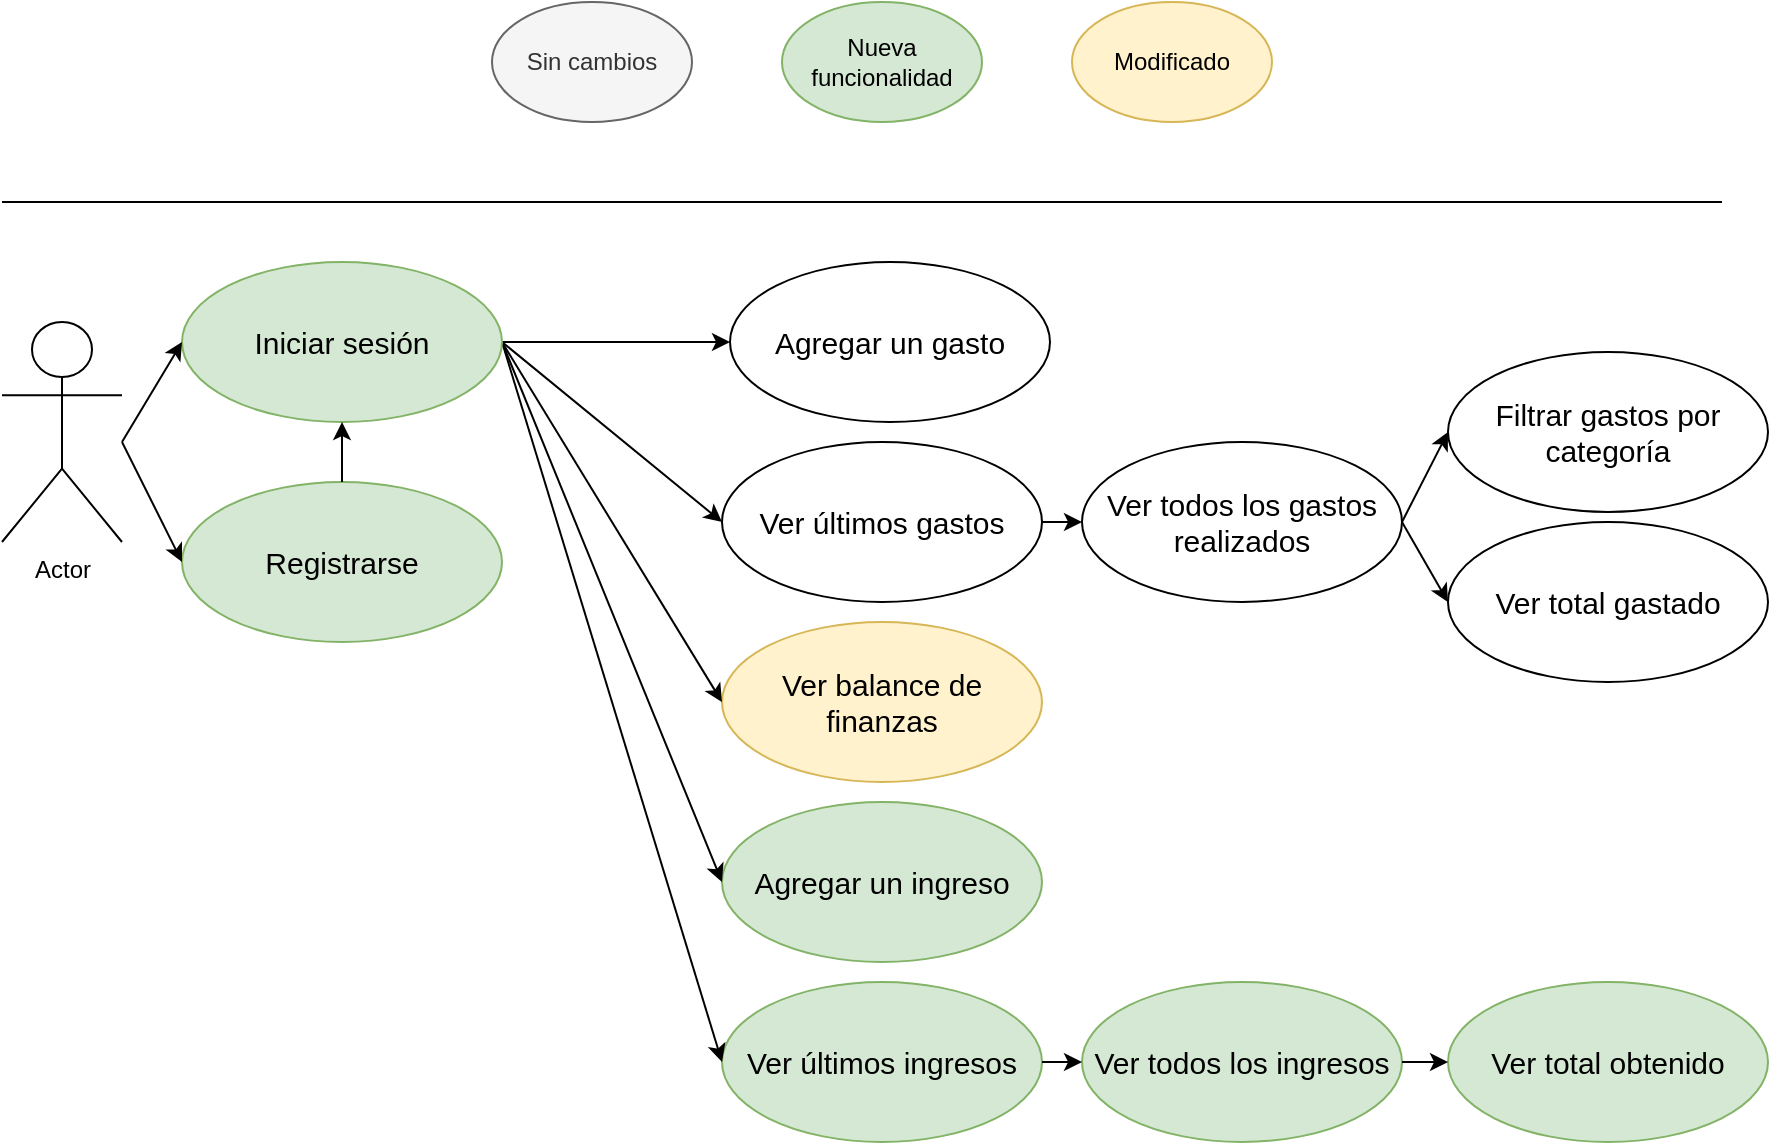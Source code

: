 <mxfile version="13.1.3" type="device"><diagram id="UXEQXVT69Z4VLNlycUqq" name="Page-1"><mxGraphModel dx="2009" dy="765" grid="1" gridSize="10" guides="1" tooltips="1" connect="1" arrows="1" fold="1" page="1" pageScale="1" pageWidth="827" pageHeight="1169" math="0" shadow="0"><root><mxCell id="0"/><mxCell id="1" parent="0"/><mxCell id="g9ul40iiriYAmNIs7x3w-1" value="Actor" style="shape=umlActor;verticalLabelPosition=bottom;labelBackgroundColor=#ffffff;verticalAlign=top;html=1;outlineConnect=0;" parent="1" vertex="1"><mxGeometry x="-60" y="180" width="60" height="110" as="geometry"/></mxCell><mxCell id="g9ul40iiriYAmNIs7x3w-2" value="&lt;font style=&quot;font-size: 15px&quot;&gt;Filtrar gastos por categoría&lt;/font&gt;" style="ellipse;whiteSpace=wrap;html=1;" parent="1" vertex="1"><mxGeometry x="663" y="195" width="160" height="80" as="geometry"/></mxCell><mxCell id="g9ul40iiriYAmNIs7x3w-3" value="&lt;p&gt;&lt;font style=&quot;font-size: 15px&quot;&gt;Ver todos los gastos realizados&lt;/font&gt;&lt;/p&gt;" style="ellipse;whiteSpace=wrap;html=1;" parent="1" vertex="1"><mxGeometry x="480" y="240" width="160" height="80" as="geometry"/></mxCell><mxCell id="g9ul40iiriYAmNIs7x3w-4" value="&lt;font style=&quot;font-size: 15px&quot;&gt;Ver total gastado&lt;/font&gt;" style="ellipse;whiteSpace=wrap;html=1;" parent="1" vertex="1"><mxGeometry x="663" y="280" width="160" height="80" as="geometry"/></mxCell><mxCell id="g9ul40iiriYAmNIs7x3w-5" value="Sin cambios" style="ellipse;whiteSpace=wrap;html=1;fillColor=#f5f5f5;strokeColor=#666666;fontColor=#333333;" parent="1" vertex="1"><mxGeometry x="185" y="20" width="100" height="60" as="geometry"/></mxCell><mxCell id="g9ul40iiriYAmNIs7x3w-6" value="Modificado&lt;br&gt;" style="ellipse;whiteSpace=wrap;html=1;fillColor=#fff2cc;strokeColor=#d6b656;" parent="1" vertex="1"><mxGeometry x="475" y="20" width="100" height="60" as="geometry"/></mxCell><mxCell id="g9ul40iiriYAmNIs7x3w-7" value="Nueva funcionalidad" style="ellipse;whiteSpace=wrap;html=1;fillColor=#d5e8d4;strokeColor=#82b366;" parent="1" vertex="1"><mxGeometry x="330" y="20" width="100" height="60" as="geometry"/></mxCell><mxCell id="g9ul40iiriYAmNIs7x3w-8" value="" style="endArrow=classic;html=1;entryX=0;entryY=0.5;entryDx=0;entryDy=0;exitX=1;exitY=0.5;exitDx=0;exitDy=0;" parent="1" target="g9ul40iiriYAmNIs7x3w-12" edge="1" source="ZM3L3ihCnhdMFnE0O_Yn-2"><mxGeometry width="50" height="50" relative="1" as="geometry"><mxPoint x="220" y="260" as="sourcePoint"/><mxPoint x="250" y="340" as="targetPoint"/></mxGeometry></mxCell><mxCell id="g9ul40iiriYAmNIs7x3w-9" value="" style="endArrow=classic;html=1;entryX=0;entryY=0.5;entryDx=0;entryDy=0;exitX=1;exitY=0.5;exitDx=0;exitDy=0;" parent="1" target="g9ul40iiriYAmNIs7x3w-4" edge="1" source="g9ul40iiriYAmNIs7x3w-3"><mxGeometry width="50" height="50" relative="1" as="geometry"><mxPoint x="623" y="288.5" as="sourcePoint"/><mxPoint x="433" y="338.5" as="targetPoint"/></mxGeometry></mxCell><mxCell id="g9ul40iiriYAmNIs7x3w-12" value="&lt;font style=&quot;font-size: 15px&quot;&gt;Agregar un gasto&lt;/font&gt;" style="ellipse;whiteSpace=wrap;html=1;" parent="1" vertex="1"><mxGeometry x="304" y="150" width="160" height="80" as="geometry"/></mxCell><mxCell id="g9ul40iiriYAmNIs7x3w-13" value="" style="endArrow=classic;html=1;entryX=0;entryY=0.5;entryDx=0;entryDy=0;exitX=1;exitY=0.5;exitDx=0;exitDy=0;" parent="1" source="g9ul40iiriYAmNIs7x3w-3" target="g9ul40iiriYAmNIs7x3w-2" edge="1"><mxGeometry width="50" height="50" relative="1" as="geometry"><mxPoint x="623" y="288.5" as="sourcePoint"/><mxPoint x="673" y="338.5" as="targetPoint"/></mxGeometry></mxCell><mxCell id="g9ul40iiriYAmNIs7x3w-16" value="&lt;font style=&quot;font-size: 15px&quot;&gt;Agregar un ingreso&lt;/font&gt;" style="ellipse;whiteSpace=wrap;html=1;fillColor=#d5e8d4;strokeColor=#82b366;" parent="1" vertex="1"><mxGeometry x="300" y="420" width="160" height="80" as="geometry"/></mxCell><mxCell id="g9ul40iiriYAmNIs7x3w-17" value="&lt;font style=&quot;font-size: 15px&quot;&gt;Ver últimos gastos&lt;/font&gt;" style="ellipse;whiteSpace=wrap;html=1;" parent="1" vertex="1"><mxGeometry x="300" y="240" width="160" height="80" as="geometry"/></mxCell><mxCell id="g9ul40iiriYAmNIs7x3w-18" value="" style="endArrow=classic;html=1;entryX=0;entryY=0.5;entryDx=0;entryDy=0;exitX=1;exitY=0.5;exitDx=0;exitDy=0;" parent="1" target="g9ul40iiriYAmNIs7x3w-16" edge="1" source="ZM3L3ihCnhdMFnE0O_Yn-2"><mxGeometry width="50" height="50" relative="1" as="geometry"><mxPoint x="220" y="260" as="sourcePoint"/><mxPoint x="300" y="120" as="targetPoint"/></mxGeometry></mxCell><mxCell id="g9ul40iiriYAmNIs7x3w-19" value="" style="endArrow=classic;html=1;entryX=0;entryY=0.5;entryDx=0;entryDy=0;exitX=1;exitY=0.5;exitDx=0;exitDy=0;" parent="1" target="g9ul40iiriYAmNIs7x3w-17" edge="1" source="ZM3L3ihCnhdMFnE0O_Yn-2"><mxGeometry width="50" height="50" relative="1" as="geometry"><mxPoint x="220" y="260" as="sourcePoint"/><mxPoint x="250" y="320" as="targetPoint"/></mxGeometry></mxCell><mxCell id="g9ul40iiriYAmNIs7x3w-20" value="" style="endArrow=classic;html=1;entryX=0;entryY=0.5;entryDx=0;entryDy=0;" parent="1" target="g9ul40iiriYAmNIs7x3w-3" edge="1" source="g9ul40iiriYAmNIs7x3w-17"><mxGeometry width="50" height="50" relative="1" as="geometry"><mxPoint x="460.0" y="290" as="sourcePoint"/><mxPoint x="550" y="380" as="targetPoint"/></mxGeometry></mxCell><mxCell id="g9ul40iiriYAmNIs7x3w-21" value="" style="endArrow=none;html=1;" parent="1" edge="1"><mxGeometry width="50" height="50" relative="1" as="geometry"><mxPoint x="-60" y="120" as="sourcePoint"/><mxPoint x="800" y="120" as="targetPoint"/></mxGeometry></mxCell><mxCell id="g9ul40iiriYAmNIs7x3w-25" value="&lt;font style=&quot;font-size: 15px&quot;&gt;Ver balance de finanzas&lt;/font&gt;" style="ellipse;whiteSpace=wrap;html=1;fillColor=#fff2cc;strokeColor=#d6b656;" parent="1" vertex="1"><mxGeometry x="300" y="330" width="160" height="80" as="geometry"/></mxCell><mxCell id="g9ul40iiriYAmNIs7x3w-26" value="&lt;font style=&quot;font-size: 15px&quot;&gt;Ver últimos ingresos&lt;/font&gt;" style="ellipse;whiteSpace=wrap;html=1;fillColor=#d5e8d4;strokeColor=#82b366;" parent="1" vertex="1"><mxGeometry x="300" y="510" width="160" height="80" as="geometry"/></mxCell><mxCell id="g9ul40iiriYAmNIs7x3w-27" value="" style="endArrow=classic;html=1;entryX=0;entryY=0.5;entryDx=0;entryDy=0;exitX=1;exitY=0.5;exitDx=0;exitDy=0;" parent="1" target="g9ul40iiriYAmNIs7x3w-26" edge="1" source="ZM3L3ihCnhdMFnE0O_Yn-2"><mxGeometry width="50" height="50" relative="1" as="geometry"><mxPoint x="220" y="260" as="sourcePoint"/><mxPoint x="620" y="480" as="targetPoint"/></mxGeometry></mxCell><mxCell id="g9ul40iiriYAmNIs7x3w-28" value="" style="endArrow=classic;html=1;entryX=0;entryY=0.5;entryDx=0;entryDy=0;exitX=1;exitY=0.5;exitDx=0;exitDy=0;" parent="1" target="g9ul40iiriYAmNIs7x3w-25" edge="1" source="ZM3L3ihCnhdMFnE0O_Yn-2"><mxGeometry width="50" height="50" relative="1" as="geometry"><mxPoint x="220" y="260" as="sourcePoint"/><mxPoint x="620" y="480" as="targetPoint"/></mxGeometry></mxCell><mxCell id="g9ul40iiriYAmNIs7x3w-30" value="&lt;p&gt;&lt;font style=&quot;font-size: 15px&quot;&gt;Ver todos los ingresos&lt;/font&gt;&lt;/p&gt;" style="ellipse;whiteSpace=wrap;html=1;fillColor=#d5e8d4;strokeColor=#82b366;" parent="1" vertex="1"><mxGeometry x="480" y="510" width="160" height="80" as="geometry"/></mxCell><mxCell id="g9ul40iiriYAmNIs7x3w-31" value="&lt;font style=&quot;font-size: 15px&quot;&gt;Ver total obtenido&lt;/font&gt;" style="ellipse;whiteSpace=wrap;html=1;fillColor=#d5e8d4;strokeColor=#82b366;" parent="1" vertex="1"><mxGeometry x="663" y="510" width="160" height="80" as="geometry"/></mxCell><mxCell id="g9ul40iiriYAmNIs7x3w-32" value="" style="endArrow=classic;html=1;entryX=0;entryY=0.5;entryDx=0;entryDy=0;exitX=1;exitY=0.5;exitDx=0;exitDy=0;" parent="1" source="g9ul40iiriYAmNIs7x3w-30" target="g9ul40iiriYAmNIs7x3w-31" edge="1"><mxGeometry width="50" height="50" relative="1" as="geometry"><mxPoint x="420" y="658.5" as="sourcePoint"/><mxPoint x="470" y="608.5" as="targetPoint"/></mxGeometry></mxCell><mxCell id="g9ul40iiriYAmNIs7x3w-34" value="" style="endArrow=classic;html=1;exitX=1;exitY=0.5;exitDx=0;exitDy=0;entryX=0;entryY=0.5;entryDx=0;entryDy=0;" parent="1" target="g9ul40iiriYAmNIs7x3w-30" edge="1" source="g9ul40iiriYAmNIs7x3w-26"><mxGeometry width="50" height="50" relative="1" as="geometry"><mxPoint x="460.0" y="558.5" as="sourcePoint"/><mxPoint x="550" y="648.5" as="targetPoint"/></mxGeometry></mxCell><mxCell id="ZM3L3ihCnhdMFnE0O_Yn-1" value="&lt;font style=&quot;font-size: 15px&quot;&gt;Registrarse&lt;/font&gt;" style="ellipse;whiteSpace=wrap;html=1;fillColor=#d5e8d4;strokeColor=#82b366;" vertex="1" parent="1"><mxGeometry x="30" y="260" width="160" height="80" as="geometry"/></mxCell><mxCell id="ZM3L3ihCnhdMFnE0O_Yn-2" value="&lt;font style=&quot;font-size: 15px&quot;&gt;Iniciar sesión&lt;/font&gt;" style="ellipse;whiteSpace=wrap;html=1;fillColor=#d5e8d4;strokeColor=#82b366;" vertex="1" parent="1"><mxGeometry x="30" y="150" width="160" height="80" as="geometry"/></mxCell><mxCell id="ZM3L3ihCnhdMFnE0O_Yn-5" value="" style="endArrow=classic;html=1;entryX=0;entryY=0.5;entryDx=0;entryDy=0;" edge="1" parent="1" target="ZM3L3ihCnhdMFnE0O_Yn-2"><mxGeometry width="50" height="50" relative="1" as="geometry"><mxPoint y="240" as="sourcePoint"/><mxPoint x="440" y="370" as="targetPoint"/></mxGeometry></mxCell><mxCell id="ZM3L3ihCnhdMFnE0O_Yn-6" value="" style="endArrow=classic;html=1;entryX=0;entryY=0.5;entryDx=0;entryDy=0;" edge="1" parent="1" target="ZM3L3ihCnhdMFnE0O_Yn-1"><mxGeometry width="50" height="50" relative="1" as="geometry"><mxPoint y="240" as="sourcePoint"/><mxPoint x="28" y="290" as="targetPoint"/></mxGeometry></mxCell><mxCell id="ZM3L3ihCnhdMFnE0O_Yn-7" value="" style="endArrow=classic;html=1;entryX=0.5;entryY=1;entryDx=0;entryDy=0;exitX=0.5;exitY=0;exitDx=0;exitDy=0;" edge="1" parent="1" source="ZM3L3ihCnhdMFnE0O_Yn-1" target="ZM3L3ihCnhdMFnE0O_Yn-2"><mxGeometry width="50" height="50" relative="1" as="geometry"><mxPoint x="390" y="420" as="sourcePoint"/><mxPoint x="440" y="370" as="targetPoint"/></mxGeometry></mxCell></root></mxGraphModel></diagram></mxfile>